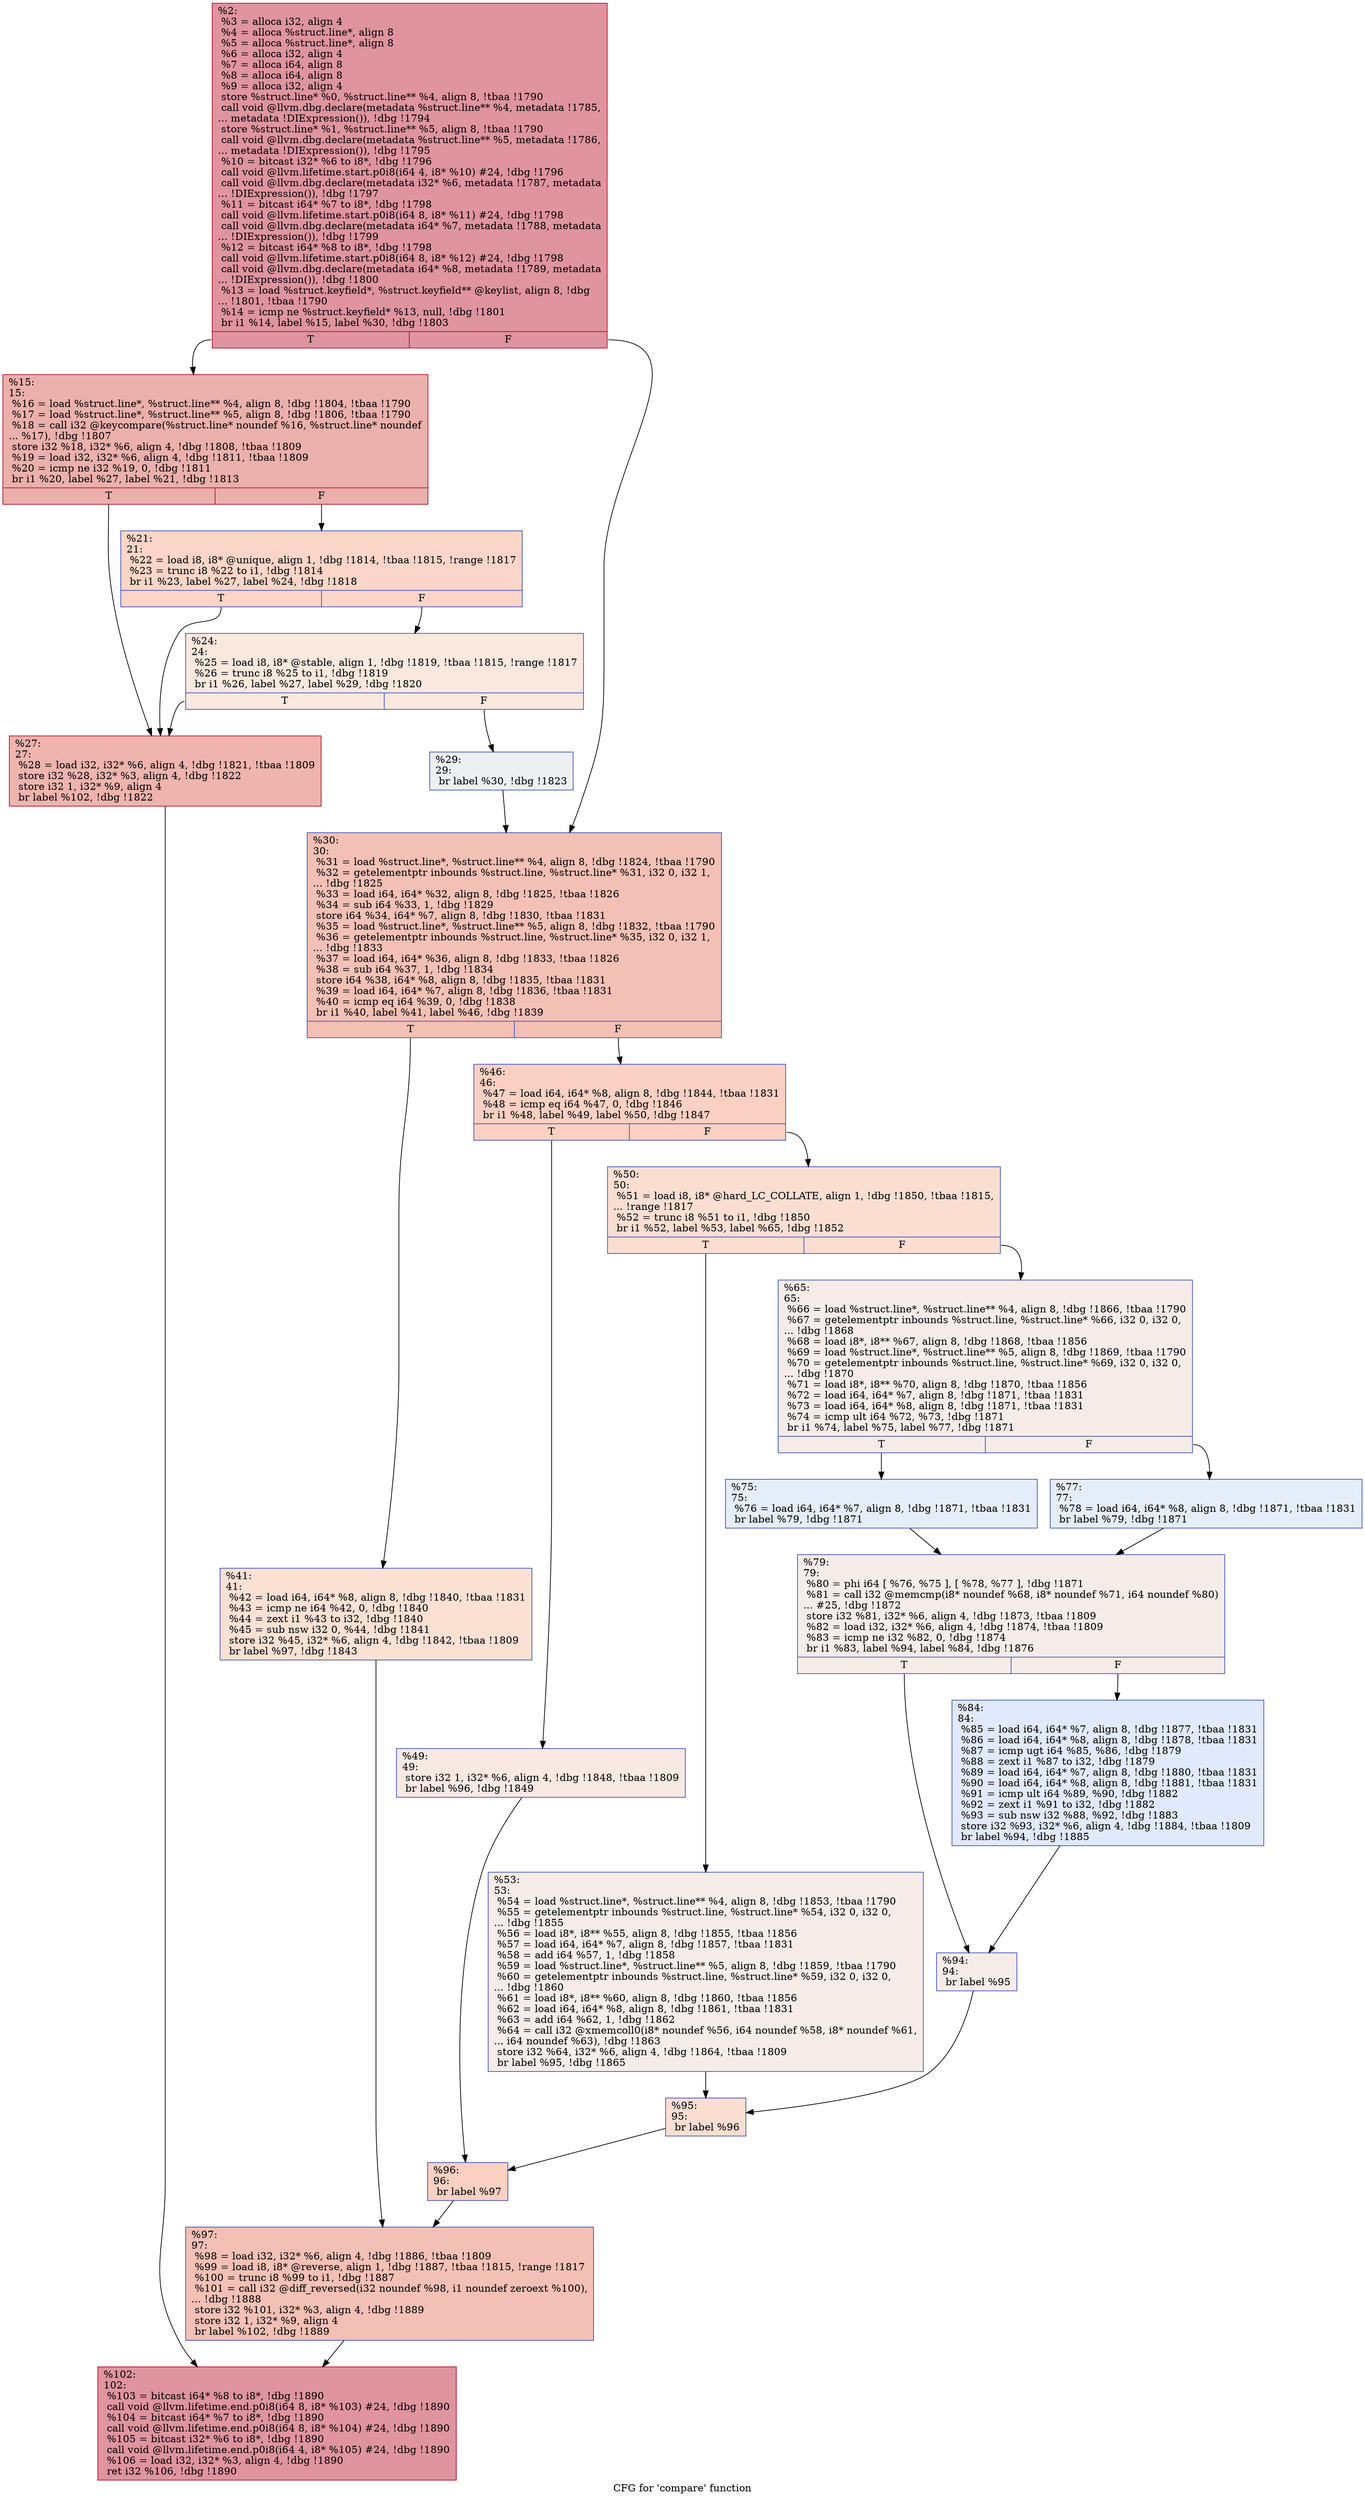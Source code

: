 digraph "CFG for 'compare' function" {
	label="CFG for 'compare' function";

	Node0x24169b0 [shape=record,color="#b70d28ff", style=filled, fillcolor="#b70d2870",label="{%2:\l  %3 = alloca i32, align 4\l  %4 = alloca %struct.line*, align 8\l  %5 = alloca %struct.line*, align 8\l  %6 = alloca i32, align 4\l  %7 = alloca i64, align 8\l  %8 = alloca i64, align 8\l  %9 = alloca i32, align 4\l  store %struct.line* %0, %struct.line** %4, align 8, !tbaa !1790\l  call void @llvm.dbg.declare(metadata %struct.line** %4, metadata !1785,\l... metadata !DIExpression()), !dbg !1794\l  store %struct.line* %1, %struct.line** %5, align 8, !tbaa !1790\l  call void @llvm.dbg.declare(metadata %struct.line** %5, metadata !1786,\l... metadata !DIExpression()), !dbg !1795\l  %10 = bitcast i32* %6 to i8*, !dbg !1796\l  call void @llvm.lifetime.start.p0i8(i64 4, i8* %10) #24, !dbg !1796\l  call void @llvm.dbg.declare(metadata i32* %6, metadata !1787, metadata\l... !DIExpression()), !dbg !1797\l  %11 = bitcast i64* %7 to i8*, !dbg !1798\l  call void @llvm.lifetime.start.p0i8(i64 8, i8* %11) #24, !dbg !1798\l  call void @llvm.dbg.declare(metadata i64* %7, metadata !1788, metadata\l... !DIExpression()), !dbg !1799\l  %12 = bitcast i64* %8 to i8*, !dbg !1798\l  call void @llvm.lifetime.start.p0i8(i64 8, i8* %12) #24, !dbg !1798\l  call void @llvm.dbg.declare(metadata i64* %8, metadata !1789, metadata\l... !DIExpression()), !dbg !1800\l  %13 = load %struct.keyfield*, %struct.keyfield** @keylist, align 8, !dbg\l... !1801, !tbaa !1790\l  %14 = icmp ne %struct.keyfield* %13, null, !dbg !1801\l  br i1 %14, label %15, label %30, !dbg !1803\l|{<s0>T|<s1>F}}"];
	Node0x24169b0:s0 -> Node0x2418940;
	Node0x24169b0:s1 -> Node0x2418ad0;
	Node0x2418940 [shape=record,color="#b70d28ff", style=filled, fillcolor="#d24b4070",label="{%15:\l15:                                               \l  %16 = load %struct.line*, %struct.line** %4, align 8, !dbg !1804, !tbaa !1790\l  %17 = load %struct.line*, %struct.line** %5, align 8, !dbg !1806, !tbaa !1790\l  %18 = call i32 @keycompare(%struct.line* noundef %16, %struct.line* noundef\l... %17), !dbg !1807\l  store i32 %18, i32* %6, align 4, !dbg !1808, !tbaa !1809\l  %19 = load i32, i32* %6, align 4, !dbg !1811, !tbaa !1809\l  %20 = icmp ne i32 %19, 0, !dbg !1811\l  br i1 %20, label %27, label %21, !dbg !1813\l|{<s0>T|<s1>F}}"];
	Node0x2418940:s0 -> Node0x2418a30;
	Node0x2418940:s1 -> Node0x2418990;
	Node0x2418990 [shape=record,color="#3d50c3ff", style=filled, fillcolor="#f5a08170",label="{%21:\l21:                                               \l  %22 = load i8, i8* @unique, align 1, !dbg !1814, !tbaa !1815, !range !1817\l  %23 = trunc i8 %22 to i1, !dbg !1814\l  br i1 %23, label %27, label %24, !dbg !1818\l|{<s0>T|<s1>F}}"];
	Node0x2418990:s0 -> Node0x2418a30;
	Node0x2418990:s1 -> Node0x24189e0;
	Node0x24189e0 [shape=record,color="#3d50c3ff", style=filled, fillcolor="#f2cab570",label="{%24:\l24:                                               \l  %25 = load i8, i8* @stable, align 1, !dbg !1819, !tbaa !1815, !range !1817\l  %26 = trunc i8 %25 to i1, !dbg !1819\l  br i1 %26, label %27, label %29, !dbg !1820\l|{<s0>T|<s1>F}}"];
	Node0x24189e0:s0 -> Node0x2418a30;
	Node0x24189e0:s1 -> Node0x2418a80;
	Node0x2418a30 [shape=record,color="#b70d28ff", style=filled, fillcolor="#d8564670",label="{%27:\l27:                                               \l  %28 = load i32, i32* %6, align 4, !dbg !1821, !tbaa !1809\l  store i32 %28, i32* %3, align 4, !dbg !1822\l  store i32 1, i32* %9, align 4\l  br label %102, !dbg !1822\l}"];
	Node0x2418a30 -> Node0x2418f80;
	Node0x2418a80 [shape=record,color="#3d50c3ff", style=filled, fillcolor="#d6dce470",label="{%29:\l29:                                               \l  br label %30, !dbg !1823\l}"];
	Node0x2418a80 -> Node0x2418ad0;
	Node0x2418ad0 [shape=record,color="#3d50c3ff", style=filled, fillcolor="#e5705870",label="{%30:\l30:                                               \l  %31 = load %struct.line*, %struct.line** %4, align 8, !dbg !1824, !tbaa !1790\l  %32 = getelementptr inbounds %struct.line, %struct.line* %31, i32 0, i32 1,\l... !dbg !1825\l  %33 = load i64, i64* %32, align 8, !dbg !1825, !tbaa !1826\l  %34 = sub i64 %33, 1, !dbg !1829\l  store i64 %34, i64* %7, align 8, !dbg !1830, !tbaa !1831\l  %35 = load %struct.line*, %struct.line** %5, align 8, !dbg !1832, !tbaa !1790\l  %36 = getelementptr inbounds %struct.line, %struct.line* %35, i32 0, i32 1,\l... !dbg !1833\l  %37 = load i64, i64* %36, align 8, !dbg !1833, !tbaa !1826\l  %38 = sub i64 %37, 1, !dbg !1834\l  store i64 %38, i64* %8, align 8, !dbg !1835, !tbaa !1831\l  %39 = load i64, i64* %7, align 8, !dbg !1836, !tbaa !1831\l  %40 = icmp eq i64 %39, 0, !dbg !1838\l  br i1 %40, label %41, label %46, !dbg !1839\l|{<s0>T|<s1>F}}"];
	Node0x2418ad0:s0 -> Node0x2418b20;
	Node0x2418ad0:s1 -> Node0x2418b70;
	Node0x2418b20 [shape=record,color="#3d50c3ff", style=filled, fillcolor="#f7b99e70",label="{%41:\l41:                                               \l  %42 = load i64, i64* %8, align 8, !dbg !1840, !tbaa !1831\l  %43 = icmp ne i64 %42, 0, !dbg !1840\l  %44 = zext i1 %43 to i32, !dbg !1840\l  %45 = sub nsw i32 0, %44, !dbg !1841\l  store i32 %45, i32* %6, align 4, !dbg !1842, !tbaa !1809\l  br label %97, !dbg !1843\l}"];
	Node0x2418b20 -> Node0x2418f30;
	Node0x2418b70 [shape=record,color="#3d50c3ff", style=filled, fillcolor="#f3947570",label="{%46:\l46:                                               \l  %47 = load i64, i64* %8, align 8, !dbg !1844, !tbaa !1831\l  %48 = icmp eq i64 %47, 0, !dbg !1846\l  br i1 %48, label %49, label %50, !dbg !1847\l|{<s0>T|<s1>F}}"];
	Node0x2418b70:s0 -> Node0x2418bc0;
	Node0x2418b70:s1 -> Node0x2418c10;
	Node0x2418bc0 [shape=record,color="#3d50c3ff", style=filled, fillcolor="#efcebd70",label="{%49:\l49:                                               \l  store i32 1, i32* %6, align 4, !dbg !1848, !tbaa !1809\l  br label %96, !dbg !1849\l}"];
	Node0x2418bc0 -> Node0x2418ee0;
	Node0x2418c10 [shape=record,color="#3d50c3ff", style=filled, fillcolor="#f7b59970",label="{%50:\l50:                                               \l  %51 = load i8, i8* @hard_LC_COLLATE, align 1, !dbg !1850, !tbaa !1815,\l... !range !1817\l  %52 = trunc i8 %51 to i1, !dbg !1850\l  br i1 %52, label %53, label %65, !dbg !1852\l|{<s0>T|<s1>F}}"];
	Node0x2418c10:s0 -> Node0x2418c60;
	Node0x2418c10:s1 -> Node0x2418cb0;
	Node0x2418c60 [shape=record,color="#3d50c3ff", style=filled, fillcolor="#ead5c970",label="{%53:\l53:                                               \l  %54 = load %struct.line*, %struct.line** %4, align 8, !dbg !1853, !tbaa !1790\l  %55 = getelementptr inbounds %struct.line, %struct.line* %54, i32 0, i32 0,\l... !dbg !1855\l  %56 = load i8*, i8** %55, align 8, !dbg !1855, !tbaa !1856\l  %57 = load i64, i64* %7, align 8, !dbg !1857, !tbaa !1831\l  %58 = add i64 %57, 1, !dbg !1858\l  %59 = load %struct.line*, %struct.line** %5, align 8, !dbg !1859, !tbaa !1790\l  %60 = getelementptr inbounds %struct.line, %struct.line* %59, i32 0, i32 0,\l... !dbg !1860\l  %61 = load i8*, i8** %60, align 8, !dbg !1860, !tbaa !1856\l  %62 = load i64, i64* %8, align 8, !dbg !1861, !tbaa !1831\l  %63 = add i64 %62, 1, !dbg !1862\l  %64 = call i32 @xmemcoll0(i8* noundef %56, i64 noundef %58, i8* noundef %61,\l... i64 noundef %63), !dbg !1863\l  store i32 %64, i32* %6, align 4, !dbg !1864, !tbaa !1809\l  br label %95, !dbg !1865\l}"];
	Node0x2418c60 -> Node0x2418e90;
	Node0x2418cb0 [shape=record,color="#3d50c3ff", style=filled, fillcolor="#ead5c970",label="{%65:\l65:                                               \l  %66 = load %struct.line*, %struct.line** %4, align 8, !dbg !1866, !tbaa !1790\l  %67 = getelementptr inbounds %struct.line, %struct.line* %66, i32 0, i32 0,\l... !dbg !1868\l  %68 = load i8*, i8** %67, align 8, !dbg !1868, !tbaa !1856\l  %69 = load %struct.line*, %struct.line** %5, align 8, !dbg !1869, !tbaa !1790\l  %70 = getelementptr inbounds %struct.line, %struct.line* %69, i32 0, i32 0,\l... !dbg !1870\l  %71 = load i8*, i8** %70, align 8, !dbg !1870, !tbaa !1856\l  %72 = load i64, i64* %7, align 8, !dbg !1871, !tbaa !1831\l  %73 = load i64, i64* %8, align 8, !dbg !1871, !tbaa !1831\l  %74 = icmp ult i64 %72, %73, !dbg !1871\l  br i1 %74, label %75, label %77, !dbg !1871\l|{<s0>T|<s1>F}}"];
	Node0x2418cb0:s0 -> Node0x2418d00;
	Node0x2418cb0:s1 -> Node0x2418d50;
	Node0x2418d00 [shape=record,color="#3d50c3ff", style=filled, fillcolor="#c5d6f270",label="{%75:\l75:                                               \l  %76 = load i64, i64* %7, align 8, !dbg !1871, !tbaa !1831\l  br label %79, !dbg !1871\l}"];
	Node0x2418d00 -> Node0x2418da0;
	Node0x2418d50 [shape=record,color="#3d50c3ff", style=filled, fillcolor="#c5d6f270",label="{%77:\l77:                                               \l  %78 = load i64, i64* %8, align 8, !dbg !1871, !tbaa !1831\l  br label %79, !dbg !1871\l}"];
	Node0x2418d50 -> Node0x2418da0;
	Node0x2418da0 [shape=record,color="#3d50c3ff", style=filled, fillcolor="#ead5c970",label="{%79:\l79:                                               \l  %80 = phi i64 [ %76, %75 ], [ %78, %77 ], !dbg !1871\l  %81 = call i32 @memcmp(i8* noundef %68, i8* noundef %71, i64 noundef %80)\l... #25, !dbg !1872\l  store i32 %81, i32* %6, align 4, !dbg !1873, !tbaa !1809\l  %82 = load i32, i32* %6, align 4, !dbg !1874, !tbaa !1809\l  %83 = icmp ne i32 %82, 0, !dbg !1874\l  br i1 %83, label %94, label %84, !dbg !1876\l|{<s0>T|<s1>F}}"];
	Node0x2418da0:s0 -> Node0x2418e40;
	Node0x2418da0:s1 -> Node0x2418df0;
	Node0x2418df0 [shape=record,color="#3d50c3ff", style=filled, fillcolor="#b9d0f970",label="{%84:\l84:                                               \l  %85 = load i64, i64* %7, align 8, !dbg !1877, !tbaa !1831\l  %86 = load i64, i64* %8, align 8, !dbg !1878, !tbaa !1831\l  %87 = icmp ugt i64 %85, %86, !dbg !1879\l  %88 = zext i1 %87 to i32, !dbg !1879\l  %89 = load i64, i64* %7, align 8, !dbg !1880, !tbaa !1831\l  %90 = load i64, i64* %8, align 8, !dbg !1881, !tbaa !1831\l  %91 = icmp ult i64 %89, %90, !dbg !1882\l  %92 = zext i1 %91 to i32, !dbg !1882\l  %93 = sub nsw i32 %88, %92, !dbg !1883\l  store i32 %93, i32* %6, align 4, !dbg !1884, !tbaa !1809\l  br label %94, !dbg !1885\l}"];
	Node0x2418df0 -> Node0x2418e40;
	Node0x2418e40 [shape=record,color="#3d50c3ff", style=filled, fillcolor="#ead5c970",label="{%94:\l94:                                               \l  br label %95\l}"];
	Node0x2418e40 -> Node0x2418e90;
	Node0x2418e90 [shape=record,color="#3d50c3ff", style=filled, fillcolor="#f7b59970",label="{%95:\l95:                                               \l  br label %96\l}"];
	Node0x2418e90 -> Node0x2418ee0;
	Node0x2418ee0 [shape=record,color="#3d50c3ff", style=filled, fillcolor="#f3947570",label="{%96:\l96:                                               \l  br label %97\l}"];
	Node0x2418ee0 -> Node0x2418f30;
	Node0x2418f30 [shape=record,color="#3d50c3ff", style=filled, fillcolor="#e5705870",label="{%97:\l97:                                               \l  %98 = load i32, i32* %6, align 4, !dbg !1886, !tbaa !1809\l  %99 = load i8, i8* @reverse, align 1, !dbg !1887, !tbaa !1815, !range !1817\l  %100 = trunc i8 %99 to i1, !dbg !1887\l  %101 = call i32 @diff_reversed(i32 noundef %98, i1 noundef zeroext %100),\l... !dbg !1888\l  store i32 %101, i32* %3, align 4, !dbg !1889\l  store i32 1, i32* %9, align 4\l  br label %102, !dbg !1889\l}"];
	Node0x2418f30 -> Node0x2418f80;
	Node0x2418f80 [shape=record,color="#b70d28ff", style=filled, fillcolor="#b70d2870",label="{%102:\l102:                                              \l  %103 = bitcast i64* %8 to i8*, !dbg !1890\l  call void @llvm.lifetime.end.p0i8(i64 8, i8* %103) #24, !dbg !1890\l  %104 = bitcast i64* %7 to i8*, !dbg !1890\l  call void @llvm.lifetime.end.p0i8(i64 8, i8* %104) #24, !dbg !1890\l  %105 = bitcast i32* %6 to i8*, !dbg !1890\l  call void @llvm.lifetime.end.p0i8(i64 4, i8* %105) #24, !dbg !1890\l  %106 = load i32, i32* %3, align 4, !dbg !1890\l  ret i32 %106, !dbg !1890\l}"];
}
